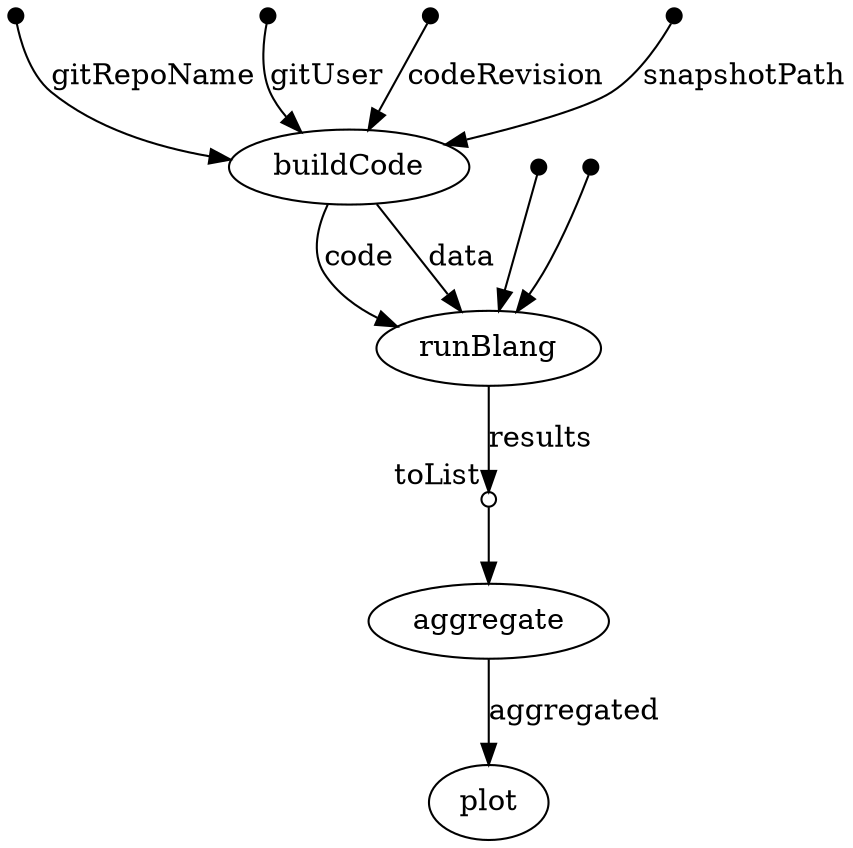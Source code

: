 digraph "dag" {
p0 [shape=point,label="",fixedsize=true,width=0.1];
p4 [label="buildCode"];
p0 -> p4 [label="gitRepoName"];

p1 [shape=point,label="",fixedsize=true,width=0.1];
p4 [label="buildCode"];
p1 -> p4 [label="gitUser"];

p2 [shape=point,label="",fixedsize=true,width=0.1];
p4 [label="buildCode"];
p2 -> p4 [label="codeRevision"];

p3 [shape=point,label="",fixedsize=true,width=0.1];
p4 [label="buildCode"];
p3 -> p4 [label="snapshotPath"];

p4 [label="buildCode"];
p7 [label="runBlang"];
p4 -> p7 [label="code"];

p4 [label="buildCode"];
p7 [label="runBlang"];
p4 -> p7 [label="data"];

p5 [shape=point,label="",fixedsize=true,width=0.1];
p7 [label="runBlang"];
p5 -> p7;

p6 [shape=point,label="",fixedsize=true,width=0.1];
p7 [label="runBlang"];
p6 -> p7;

p7 [label="runBlang"];
p8 [shape=circle,label="",fixedsize=true,width=0.1,xlabel="toList"];
p7 -> p8 [label="results"];

p8 [shape=circle,label="",fixedsize=true,width=0.1,xlabel="toList"];
p9 [label="aggregate"];
p8 -> p9;

p9 [label="aggregate"];
p10 [label="plot"];
p9 -> p10 [label="aggregated"];

}
